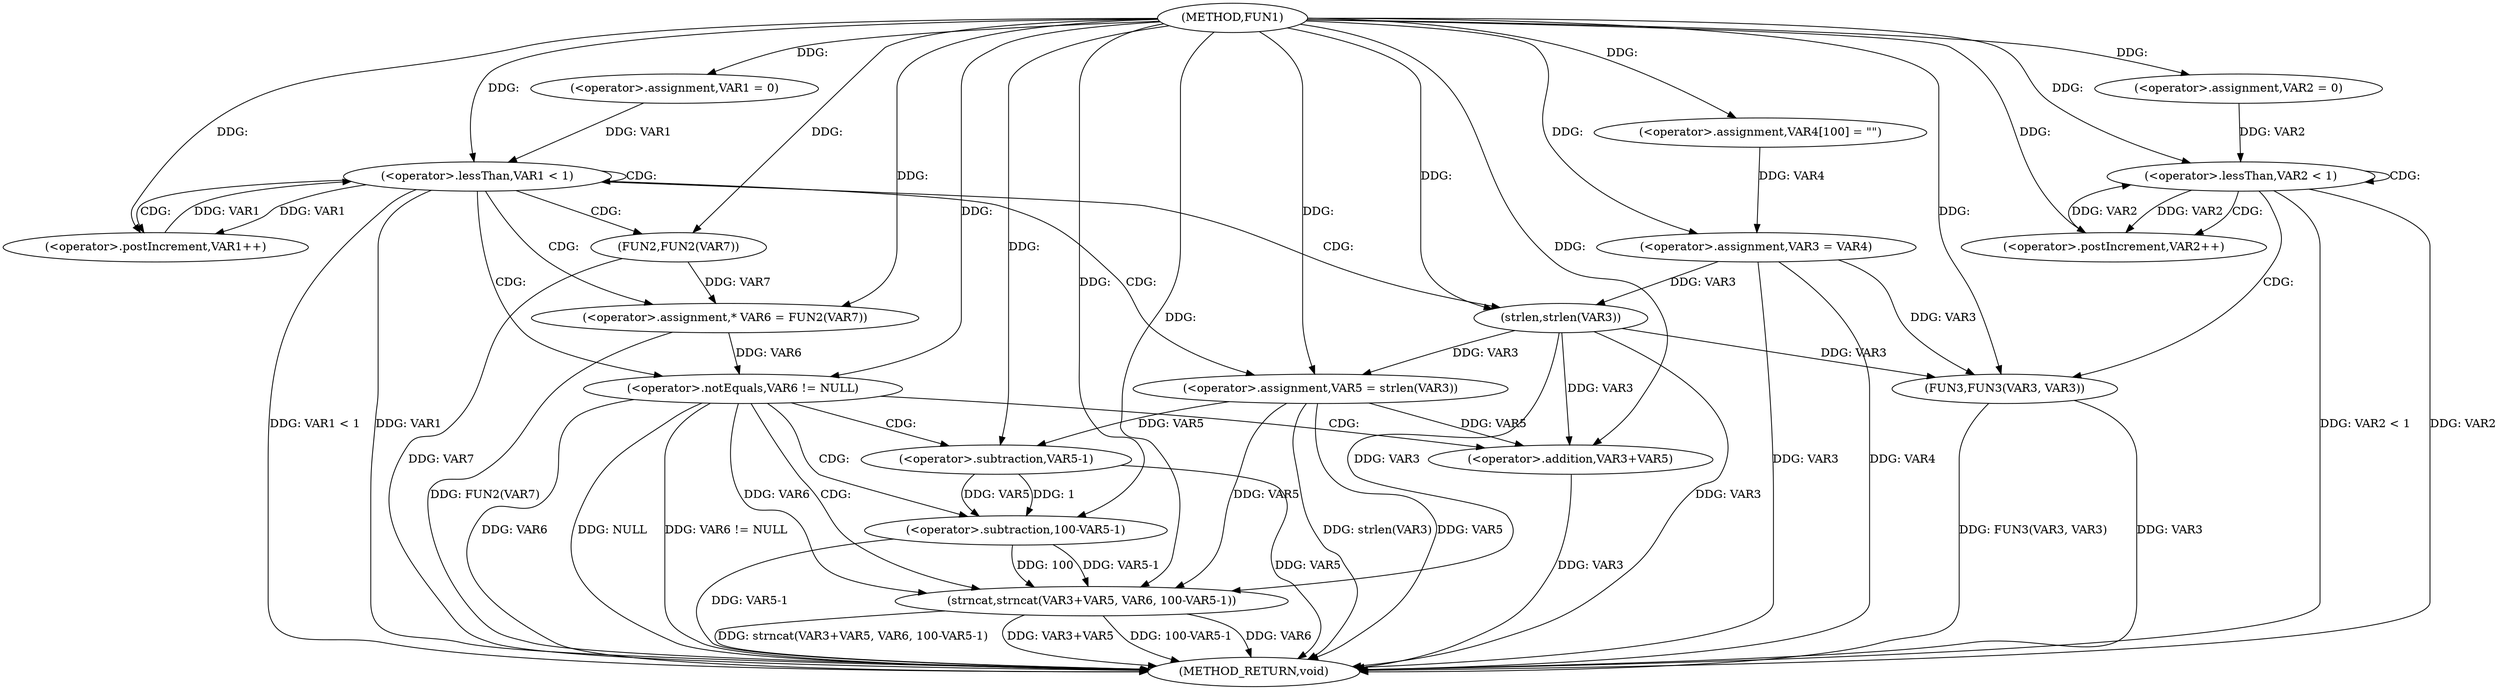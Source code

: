digraph FUN1 {  
"1000100" [label = "(METHOD,FUN1)" ]
"1000161" [label = "(METHOD_RETURN,void)" ]
"1000106" [label = "(<operator>.assignment,VAR4[100] = \"\")" ]
"1000109" [label = "(<operator>.assignment,VAR3 = VAR4)" ]
"1000113" [label = "(<operator>.assignment,VAR1 = 0)" ]
"1000116" [label = "(<operator>.lessThan,VAR1 < 1)" ]
"1000119" [label = "(<operator>.postIncrement,VAR1++)" ]
"1000124" [label = "(<operator>.assignment,VAR5 = strlen(VAR3))" ]
"1000126" [label = "(strlen,strlen(VAR3))" ]
"1000129" [label = "(<operator>.assignment,* VAR6 = FUN2(VAR7))" ]
"1000131" [label = "(FUN2,FUN2(VAR7))" ]
"1000134" [label = "(<operator>.notEquals,VAR6 != NULL)" ]
"1000138" [label = "(strncat,strncat(VAR3+VAR5, VAR6, 100-VAR5-1))" ]
"1000139" [label = "(<operator>.addition,VAR3+VAR5)" ]
"1000143" [label = "(<operator>.subtraction,100-VAR5-1)" ]
"1000145" [label = "(<operator>.subtraction,VAR5-1)" ]
"1000149" [label = "(<operator>.assignment,VAR2 = 0)" ]
"1000152" [label = "(<operator>.lessThan,VAR2 < 1)" ]
"1000155" [label = "(<operator>.postIncrement,VAR2++)" ]
"1000158" [label = "(FUN3,FUN3(VAR3, VAR3))" ]
  "1000124" -> "1000161"  [ label = "DDG: strlen(VAR3)"] 
  "1000138" -> "1000161"  [ label = "DDG: VAR6"] 
  "1000124" -> "1000161"  [ label = "DDG: VAR5"] 
  "1000158" -> "1000161"  [ label = "DDG: VAR3"] 
  "1000138" -> "1000161"  [ label = "DDG: strncat(VAR3+VAR5, VAR6, 100-VAR5-1)"] 
  "1000145" -> "1000161"  [ label = "DDG: VAR5"] 
  "1000116" -> "1000161"  [ label = "DDG: VAR1"] 
  "1000131" -> "1000161"  [ label = "DDG: VAR7"] 
  "1000138" -> "1000161"  [ label = "DDG: VAR3+VAR5"] 
  "1000139" -> "1000161"  [ label = "DDG: VAR3"] 
  "1000152" -> "1000161"  [ label = "DDG: VAR2 < 1"] 
  "1000158" -> "1000161"  [ label = "DDG: FUN3(VAR3, VAR3)"] 
  "1000134" -> "1000161"  [ label = "DDG: VAR6 != NULL"] 
  "1000126" -> "1000161"  [ label = "DDG: VAR3"] 
  "1000152" -> "1000161"  [ label = "DDG: VAR2"] 
  "1000134" -> "1000161"  [ label = "DDG: VAR6"] 
  "1000109" -> "1000161"  [ label = "DDG: VAR3"] 
  "1000138" -> "1000161"  [ label = "DDG: 100-VAR5-1"] 
  "1000134" -> "1000161"  [ label = "DDG: NULL"] 
  "1000143" -> "1000161"  [ label = "DDG: VAR5-1"] 
  "1000109" -> "1000161"  [ label = "DDG: VAR4"] 
  "1000116" -> "1000161"  [ label = "DDG: VAR1 < 1"] 
  "1000129" -> "1000161"  [ label = "DDG: FUN2(VAR7)"] 
  "1000100" -> "1000106"  [ label = "DDG: "] 
  "1000106" -> "1000109"  [ label = "DDG: VAR4"] 
  "1000100" -> "1000109"  [ label = "DDG: "] 
  "1000100" -> "1000113"  [ label = "DDG: "] 
  "1000113" -> "1000116"  [ label = "DDG: VAR1"] 
  "1000119" -> "1000116"  [ label = "DDG: VAR1"] 
  "1000100" -> "1000116"  [ label = "DDG: "] 
  "1000116" -> "1000119"  [ label = "DDG: VAR1"] 
  "1000100" -> "1000119"  [ label = "DDG: "] 
  "1000126" -> "1000124"  [ label = "DDG: VAR3"] 
  "1000100" -> "1000124"  [ label = "DDG: "] 
  "1000109" -> "1000126"  [ label = "DDG: VAR3"] 
  "1000100" -> "1000126"  [ label = "DDG: "] 
  "1000131" -> "1000129"  [ label = "DDG: VAR7"] 
  "1000100" -> "1000129"  [ label = "DDG: "] 
  "1000100" -> "1000131"  [ label = "DDG: "] 
  "1000129" -> "1000134"  [ label = "DDG: VAR6"] 
  "1000100" -> "1000134"  [ label = "DDG: "] 
  "1000126" -> "1000138"  [ label = "DDG: VAR3"] 
  "1000100" -> "1000138"  [ label = "DDG: "] 
  "1000124" -> "1000138"  [ label = "DDG: VAR5"] 
  "1000126" -> "1000139"  [ label = "DDG: VAR3"] 
  "1000100" -> "1000139"  [ label = "DDG: "] 
  "1000124" -> "1000139"  [ label = "DDG: VAR5"] 
  "1000134" -> "1000138"  [ label = "DDG: VAR6"] 
  "1000143" -> "1000138"  [ label = "DDG: 100"] 
  "1000143" -> "1000138"  [ label = "DDG: VAR5-1"] 
  "1000100" -> "1000143"  [ label = "DDG: "] 
  "1000145" -> "1000143"  [ label = "DDG: VAR5"] 
  "1000145" -> "1000143"  [ label = "DDG: 1"] 
  "1000100" -> "1000145"  [ label = "DDG: "] 
  "1000124" -> "1000145"  [ label = "DDG: VAR5"] 
  "1000100" -> "1000149"  [ label = "DDG: "] 
  "1000149" -> "1000152"  [ label = "DDG: VAR2"] 
  "1000155" -> "1000152"  [ label = "DDG: VAR2"] 
  "1000100" -> "1000152"  [ label = "DDG: "] 
  "1000152" -> "1000155"  [ label = "DDG: VAR2"] 
  "1000100" -> "1000155"  [ label = "DDG: "] 
  "1000126" -> "1000158"  [ label = "DDG: VAR3"] 
  "1000109" -> "1000158"  [ label = "DDG: VAR3"] 
  "1000100" -> "1000158"  [ label = "DDG: "] 
  "1000116" -> "1000116"  [ label = "CDG: "] 
  "1000116" -> "1000131"  [ label = "CDG: "] 
  "1000116" -> "1000126"  [ label = "CDG: "] 
  "1000116" -> "1000129"  [ label = "CDG: "] 
  "1000116" -> "1000124"  [ label = "CDG: "] 
  "1000116" -> "1000119"  [ label = "CDG: "] 
  "1000116" -> "1000134"  [ label = "CDG: "] 
  "1000134" -> "1000143"  [ label = "CDG: "] 
  "1000134" -> "1000145"  [ label = "CDG: "] 
  "1000134" -> "1000139"  [ label = "CDG: "] 
  "1000134" -> "1000138"  [ label = "CDG: "] 
  "1000152" -> "1000158"  [ label = "CDG: "] 
  "1000152" -> "1000155"  [ label = "CDG: "] 
  "1000152" -> "1000152"  [ label = "CDG: "] 
}
